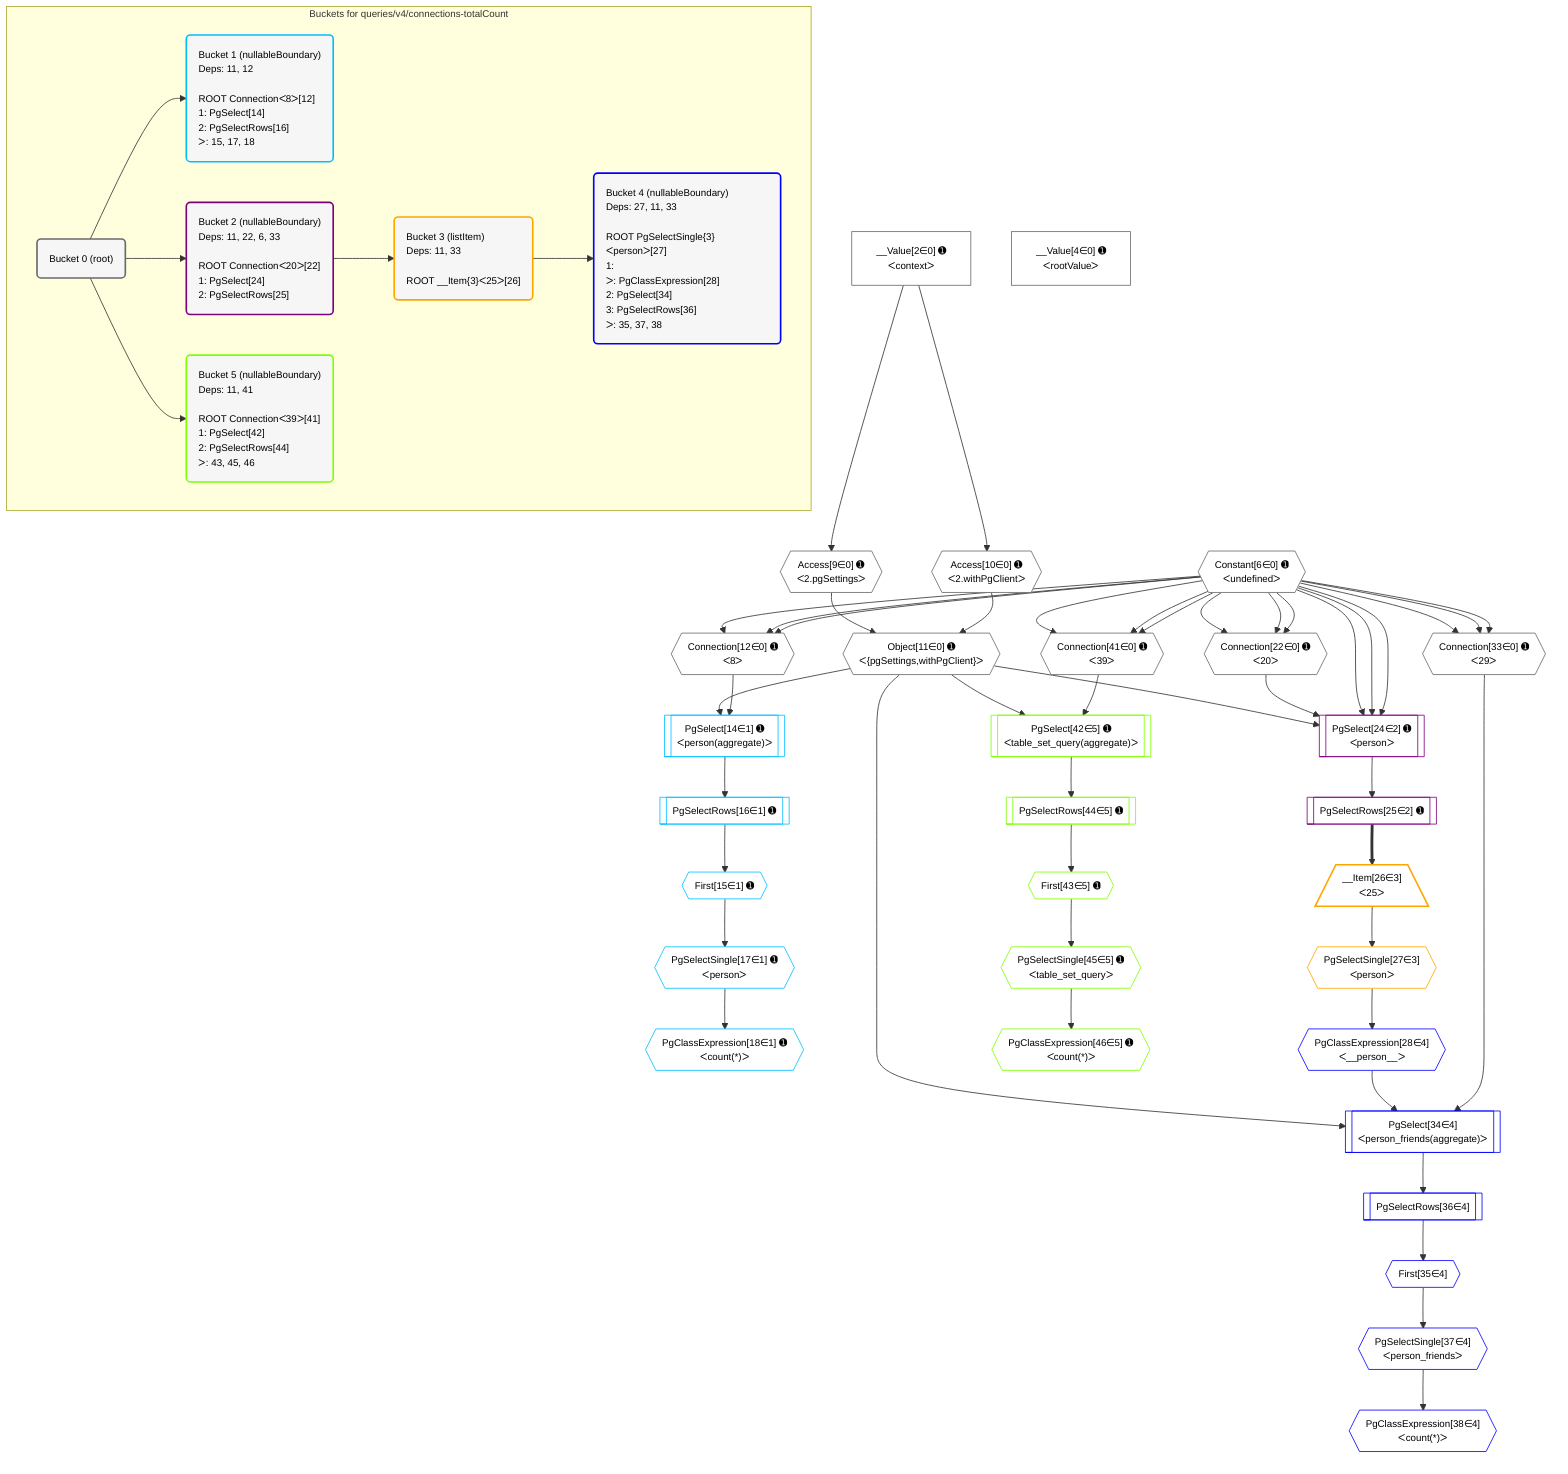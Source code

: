 %%{init: {'themeVariables': { 'fontSize': '12px'}}}%%
graph TD
    classDef path fill:#eee,stroke:#000,color:#000
    classDef plan fill:#fff,stroke-width:1px,color:#000
    classDef itemplan fill:#fff,stroke-width:2px,color:#000
    classDef unbatchedplan fill:#dff,stroke-width:1px,color:#000
    classDef sideeffectplan fill:#fcc,stroke-width:2px,color:#000
    classDef bucket fill:#f6f6f6,color:#000,stroke-width:2px,text-align:left


    %% plan dependencies
    Connection12{{"Connection[12∈0] ➊<br />ᐸ8ᐳ"}}:::plan
    Constant6{{"Constant[6∈0] ➊<br />ᐸundefinedᐳ"}}:::plan
    Constant6 & Constant6 & Constant6 --> Connection12
    Connection22{{"Connection[22∈0] ➊<br />ᐸ20ᐳ"}}:::plan
    Constant6 & Constant6 & Constant6 --> Connection22
    Connection33{{"Connection[33∈0] ➊<br />ᐸ29ᐳ"}}:::plan
    Constant6 & Constant6 & Constant6 --> Connection33
    Connection41{{"Connection[41∈0] ➊<br />ᐸ39ᐳ"}}:::plan
    Constant6 & Constant6 & Constant6 --> Connection41
    Object11{{"Object[11∈0] ➊<br />ᐸ{pgSettings,withPgClient}ᐳ"}}:::plan
    Access9{{"Access[9∈0] ➊<br />ᐸ2.pgSettingsᐳ"}}:::plan
    Access10{{"Access[10∈0] ➊<br />ᐸ2.withPgClientᐳ"}}:::plan
    Access9 & Access10 --> Object11
    __Value2["__Value[2∈0] ➊<br />ᐸcontextᐳ"]:::plan
    __Value2 --> Access9
    __Value2 --> Access10
    __Value4["__Value[4∈0] ➊<br />ᐸrootValueᐳ"]:::plan
    PgSelect14[["PgSelect[14∈1] ➊<br />ᐸperson(aggregate)ᐳ"]]:::plan
    Object11 & Connection12 --> PgSelect14
    First15{{"First[15∈1] ➊"}}:::plan
    PgSelectRows16[["PgSelectRows[16∈1] ➊"]]:::plan
    PgSelectRows16 --> First15
    PgSelect14 --> PgSelectRows16
    PgSelectSingle17{{"PgSelectSingle[17∈1] ➊<br />ᐸpersonᐳ"}}:::plan
    First15 --> PgSelectSingle17
    PgClassExpression18{{"PgClassExpression[18∈1] ➊<br />ᐸcount(*)ᐳ"}}:::plan
    PgSelectSingle17 --> PgClassExpression18
    PgSelect24[["PgSelect[24∈2] ➊<br />ᐸpersonᐳ"]]:::plan
    Object11 & Connection22 & Constant6 & Constant6 & Constant6 --> PgSelect24
    PgSelectRows25[["PgSelectRows[25∈2] ➊"]]:::plan
    PgSelect24 --> PgSelectRows25
    __Item26[/"__Item[26∈3]<br />ᐸ25ᐳ"\]:::itemplan
    PgSelectRows25 ==> __Item26
    PgSelectSingle27{{"PgSelectSingle[27∈3]<br />ᐸpersonᐳ"}}:::plan
    __Item26 --> PgSelectSingle27
    PgSelect34[["PgSelect[34∈4]<br />ᐸperson_friends(aggregate)ᐳ"]]:::plan
    PgClassExpression28{{"PgClassExpression[28∈4]<br />ᐸ__person__ᐳ"}}:::plan
    Object11 & PgClassExpression28 & Connection33 --> PgSelect34
    PgSelectSingle27 --> PgClassExpression28
    First35{{"First[35∈4]"}}:::plan
    PgSelectRows36[["PgSelectRows[36∈4]"]]:::plan
    PgSelectRows36 --> First35
    PgSelect34 --> PgSelectRows36
    PgSelectSingle37{{"PgSelectSingle[37∈4]<br />ᐸperson_friendsᐳ"}}:::plan
    First35 --> PgSelectSingle37
    PgClassExpression38{{"PgClassExpression[38∈4]<br />ᐸcount(*)ᐳ"}}:::plan
    PgSelectSingle37 --> PgClassExpression38
    PgSelect42[["PgSelect[42∈5] ➊<br />ᐸtable_set_query(aggregate)ᐳ"]]:::plan
    Object11 & Connection41 --> PgSelect42
    First43{{"First[43∈5] ➊"}}:::plan
    PgSelectRows44[["PgSelectRows[44∈5] ➊"]]:::plan
    PgSelectRows44 --> First43
    PgSelect42 --> PgSelectRows44
    PgSelectSingle45{{"PgSelectSingle[45∈5] ➊<br />ᐸtable_set_queryᐳ"}}:::plan
    First43 --> PgSelectSingle45
    PgClassExpression46{{"PgClassExpression[46∈5] ➊<br />ᐸcount(*)ᐳ"}}:::plan
    PgSelectSingle45 --> PgClassExpression46

    %% define steps

    subgraph "Buckets for queries/v4/connections-totalCount"
    Bucket0("Bucket 0 (root)"):::bucket
    classDef bucket0 stroke:#696969
    class Bucket0,__Value2,__Value4,Constant6,Access9,Access10,Object11,Connection12,Connection22,Connection33,Connection41 bucket0
    Bucket1("Bucket 1 (nullableBoundary)<br />Deps: 11, 12<br /><br />ROOT Connectionᐸ8ᐳ[12]<br />1: PgSelect[14]<br />2: PgSelectRows[16]<br />ᐳ: 15, 17, 18"):::bucket
    classDef bucket1 stroke:#00bfff
    class Bucket1,PgSelect14,First15,PgSelectRows16,PgSelectSingle17,PgClassExpression18 bucket1
    Bucket2("Bucket 2 (nullableBoundary)<br />Deps: 11, 22, 6, 33<br /><br />ROOT Connectionᐸ20ᐳ[22]<br />1: PgSelect[24]<br />2: PgSelectRows[25]"):::bucket
    classDef bucket2 stroke:#7f007f
    class Bucket2,PgSelect24,PgSelectRows25 bucket2
    Bucket3("Bucket 3 (listItem)<br />Deps: 11, 33<br /><br />ROOT __Item{3}ᐸ25ᐳ[26]"):::bucket
    classDef bucket3 stroke:#ffa500
    class Bucket3,__Item26,PgSelectSingle27 bucket3
    Bucket4("Bucket 4 (nullableBoundary)<br />Deps: 27, 11, 33<br /><br />ROOT PgSelectSingle{3}ᐸpersonᐳ[27]<br />1: <br />ᐳ: PgClassExpression[28]<br />2: PgSelect[34]<br />3: PgSelectRows[36]<br />ᐳ: 35, 37, 38"):::bucket
    classDef bucket4 stroke:#0000ff
    class Bucket4,PgClassExpression28,PgSelect34,First35,PgSelectRows36,PgSelectSingle37,PgClassExpression38 bucket4
    Bucket5("Bucket 5 (nullableBoundary)<br />Deps: 11, 41<br /><br />ROOT Connectionᐸ39ᐳ[41]<br />1: PgSelect[42]<br />2: PgSelectRows[44]<br />ᐳ: 43, 45, 46"):::bucket
    classDef bucket5 stroke:#7fff00
    class Bucket5,PgSelect42,First43,PgSelectRows44,PgSelectSingle45,PgClassExpression46 bucket5
    Bucket0 --> Bucket1 & Bucket2 & Bucket5
    Bucket2 --> Bucket3
    Bucket3 --> Bucket4
    end